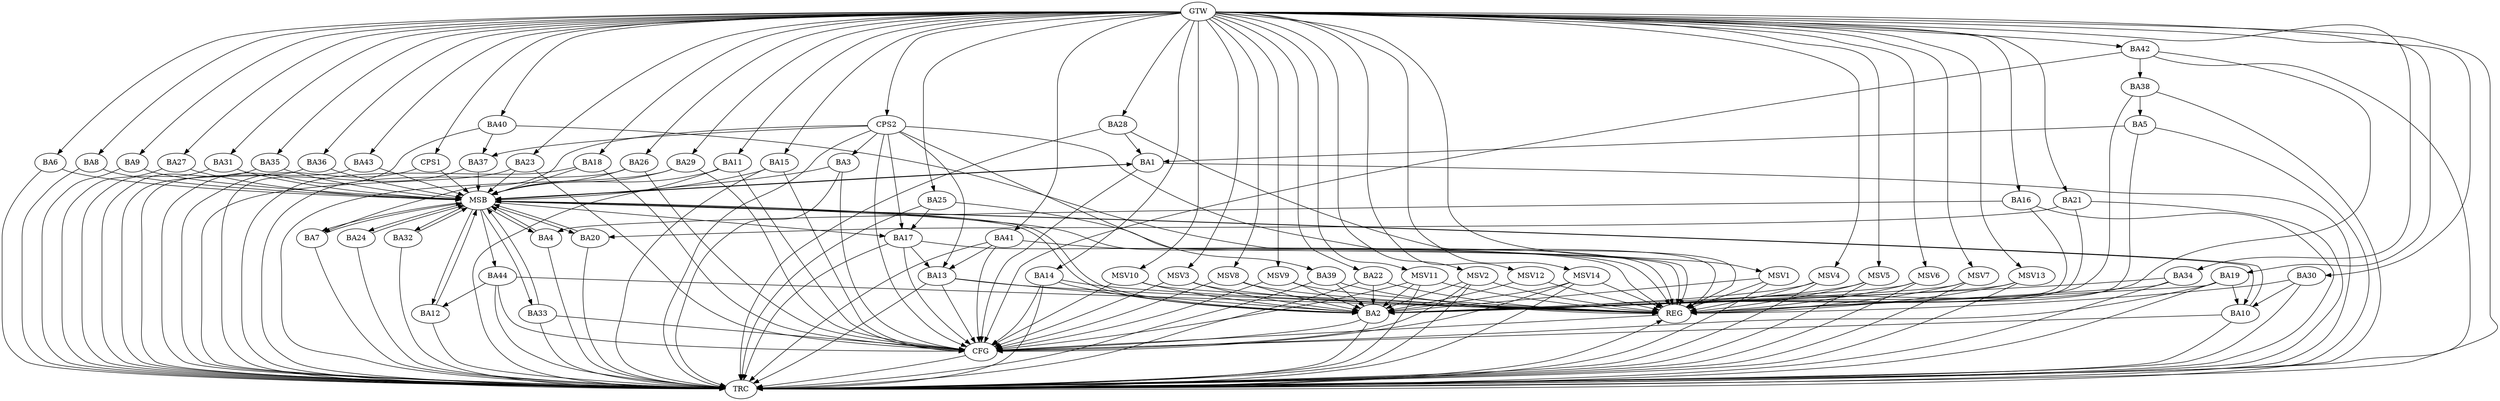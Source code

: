 strict digraph G {
  BA1 [ label="BA1" ];
  BA2 [ label="BA2" ];
  BA3 [ label="BA3" ];
  BA4 [ label="BA4" ];
  BA5 [ label="BA5" ];
  BA6 [ label="BA6" ];
  BA7 [ label="BA7" ];
  BA8 [ label="BA8" ];
  BA9 [ label="BA9" ];
  BA10 [ label="BA10" ];
  BA11 [ label="BA11" ];
  BA12 [ label="BA12" ];
  BA13 [ label="BA13" ];
  BA14 [ label="BA14" ];
  BA15 [ label="BA15" ];
  BA16 [ label="BA16" ];
  BA17 [ label="BA17" ];
  BA18 [ label="BA18" ];
  BA19 [ label="BA19" ];
  BA20 [ label="BA20" ];
  BA21 [ label="BA21" ];
  BA22 [ label="BA22" ];
  BA23 [ label="BA23" ];
  BA24 [ label="BA24" ];
  BA25 [ label="BA25" ];
  BA26 [ label="BA26" ];
  BA27 [ label="BA27" ];
  BA28 [ label="BA28" ];
  BA29 [ label="BA29" ];
  BA30 [ label="BA30" ];
  BA31 [ label="BA31" ];
  BA32 [ label="BA32" ];
  BA33 [ label="BA33" ];
  BA34 [ label="BA34" ];
  BA35 [ label="BA35" ];
  BA36 [ label="BA36" ];
  BA37 [ label="BA37" ];
  BA38 [ label="BA38" ];
  BA39 [ label="BA39" ];
  BA40 [ label="BA40" ];
  BA41 [ label="BA41" ];
  BA42 [ label="BA42" ];
  BA43 [ label="BA43" ];
  BA44 [ label="BA44" ];
  CPS1 [ label="CPS1" ];
  CPS2 [ label="CPS2" ];
  GTW [ label="GTW" ];
  REG [ label="REG" ];
  MSB [ label="MSB" ];
  CFG [ label="CFG" ];
  TRC [ label="TRC" ];
  MSV1 [ label="MSV1" ];
  MSV2 [ label="MSV2" ];
  MSV3 [ label="MSV3" ];
  MSV4 [ label="MSV4" ];
  MSV5 [ label="MSV5" ];
  MSV6 [ label="MSV6" ];
  MSV7 [ label="MSV7" ];
  MSV8 [ label="MSV8" ];
  MSV9 [ label="MSV9" ];
  MSV10 [ label="MSV10" ];
  MSV11 [ label="MSV11" ];
  MSV12 [ label="MSV12" ];
  MSV13 [ label="MSV13" ];
  MSV14 [ label="MSV14" ];
  BA5 -> BA1;
  BA13 -> BA2;
  BA14 -> BA2;
  BA16 -> BA4;
  BA17 -> BA13;
  BA19 -> BA10;
  BA21 -> BA20;
  BA22 -> BA2;
  BA25 -> BA17;
  BA28 -> BA1;
  BA30 -> BA10;
  BA34 -> BA2;
  BA38 -> BA5;
  BA39 -> BA2;
  BA40 -> BA37;
  BA41 -> BA13;
  BA42 -> BA38;
  BA44 -> BA12;
  CPS2 -> BA13;
  CPS2 -> BA37;
  CPS2 -> BA3;
  CPS2 -> BA7;
  CPS2 -> BA17;
  CPS2 -> BA39;
  GTW -> BA6;
  GTW -> BA8;
  GTW -> BA9;
  GTW -> BA11;
  GTW -> BA14;
  GTW -> BA15;
  GTW -> BA16;
  GTW -> BA18;
  GTW -> BA19;
  GTW -> BA21;
  GTW -> BA22;
  GTW -> BA23;
  GTW -> BA25;
  GTW -> BA26;
  GTW -> BA27;
  GTW -> BA28;
  GTW -> BA29;
  GTW -> BA30;
  GTW -> BA31;
  GTW -> BA34;
  GTW -> BA35;
  GTW -> BA36;
  GTW -> BA40;
  GTW -> BA41;
  GTW -> BA42;
  GTW -> BA43;
  GTW -> CPS1;
  GTW -> CPS2;
  BA5 -> REG;
  BA13 -> REG;
  BA14 -> REG;
  BA16 -> REG;
  BA17 -> REG;
  BA19 -> REG;
  BA21 -> REG;
  BA22 -> REG;
  BA25 -> REG;
  BA28 -> REG;
  BA30 -> REG;
  BA34 -> REG;
  BA38 -> REG;
  BA39 -> REG;
  BA40 -> REG;
  BA41 -> REG;
  BA42 -> REG;
  BA44 -> REG;
  CPS2 -> REG;
  BA1 -> MSB;
  MSB -> BA2;
  MSB -> REG;
  BA2 -> MSB;
  MSB -> BA1;
  BA3 -> MSB;
  BA4 -> MSB;
  BA6 -> MSB;
  BA7 -> MSB;
  BA8 -> MSB;
  MSB -> BA4;
  BA9 -> MSB;
  MSB -> BA7;
  BA10 -> MSB;
  BA11 -> MSB;
  BA12 -> MSB;
  BA15 -> MSB;
  BA18 -> MSB;
  MSB -> BA17;
  BA20 -> MSB;
  BA23 -> MSB;
  BA24 -> MSB;
  BA26 -> MSB;
  MSB -> BA24;
  BA27 -> MSB;
  BA29 -> MSB;
  BA31 -> MSB;
  MSB -> BA10;
  BA32 -> MSB;
  MSB -> BA20;
  BA33 -> MSB;
  BA35 -> MSB;
  BA36 -> MSB;
  BA37 -> MSB;
  MSB -> BA32;
  BA43 -> MSB;
  MSB -> BA12;
  CPS1 -> MSB;
  MSB -> BA33;
  MSB -> BA44;
  BA29 -> CFG;
  BA10 -> CFG;
  BA19 -> CFG;
  BA42 -> CFG;
  BA1 -> CFG;
  BA17 -> CFG;
  BA3 -> CFG;
  BA26 -> CFG;
  BA23 -> CFG;
  BA44 -> CFG;
  BA41 -> CFG;
  BA33 -> CFG;
  BA13 -> CFG;
  BA11 -> CFG;
  BA2 -> CFG;
  CPS2 -> CFG;
  BA15 -> CFG;
  BA18 -> CFG;
  BA14 -> CFG;
  REG -> CFG;
  BA1 -> TRC;
  BA2 -> TRC;
  BA3 -> TRC;
  BA4 -> TRC;
  BA5 -> TRC;
  BA6 -> TRC;
  BA7 -> TRC;
  BA8 -> TRC;
  BA9 -> TRC;
  BA10 -> TRC;
  BA11 -> TRC;
  BA12 -> TRC;
  BA13 -> TRC;
  BA14 -> TRC;
  BA15 -> TRC;
  BA16 -> TRC;
  BA17 -> TRC;
  BA18 -> TRC;
  BA19 -> TRC;
  BA20 -> TRC;
  BA21 -> TRC;
  BA22 -> TRC;
  BA23 -> TRC;
  BA24 -> TRC;
  BA25 -> TRC;
  BA26 -> TRC;
  BA27 -> TRC;
  BA28 -> TRC;
  BA29 -> TRC;
  BA30 -> TRC;
  BA31 -> TRC;
  BA32 -> TRC;
  BA33 -> TRC;
  BA34 -> TRC;
  BA35 -> TRC;
  BA36 -> TRC;
  BA37 -> TRC;
  BA38 -> TRC;
  BA39 -> TRC;
  BA40 -> TRC;
  BA41 -> TRC;
  BA42 -> TRC;
  BA43 -> TRC;
  BA44 -> TRC;
  CPS1 -> TRC;
  CPS2 -> TRC;
  GTW -> TRC;
  CFG -> TRC;
  TRC -> REG;
  MSV1 -> BA2;
  GTW -> MSV1;
  MSV1 -> REG;
  MSV1 -> TRC;
  MSV2 -> BA2;
  GTW -> MSV2;
  MSV2 -> REG;
  MSV2 -> TRC;
  MSV2 -> CFG;
  MSV3 -> BA2;
  GTW -> MSV3;
  MSV3 -> REG;
  MSV3 -> CFG;
  MSV4 -> BA2;
  GTW -> MSV4;
  MSV4 -> REG;
  MSV4 -> TRC;
  MSV5 -> BA2;
  MSV6 -> BA2;
  GTW -> MSV5;
  MSV5 -> REG;
  MSV5 -> TRC;
  GTW -> MSV6;
  MSV6 -> REG;
  MSV6 -> TRC;
  MSV7 -> BA2;
  MSV8 -> BA2;
  GTW -> MSV7;
  MSV7 -> REG;
  MSV7 -> TRC;
  GTW -> MSV8;
  MSV8 -> REG;
  MSV8 -> CFG;
  MSV9 -> BA2;
  MSV10 -> BA2;
  MSV11 -> BA2;
  MSV12 -> BA2;
  GTW -> MSV9;
  MSV9 -> REG;
  MSV9 -> CFG;
  GTW -> MSV10;
  MSV10 -> REG;
  MSV10 -> CFG;
  GTW -> MSV11;
  MSV11 -> REG;
  MSV11 -> TRC;
  MSV11 -> CFG;
  GTW -> MSV12;
  MSV12 -> REG;
  MSV13 -> BA2;
  MSV14 -> BA2;
  GTW -> MSV13;
  MSV13 -> REG;
  MSV13 -> TRC;
  GTW -> MSV14;
  MSV14 -> REG;
  MSV14 -> TRC;
  MSV14 -> CFG;
}
